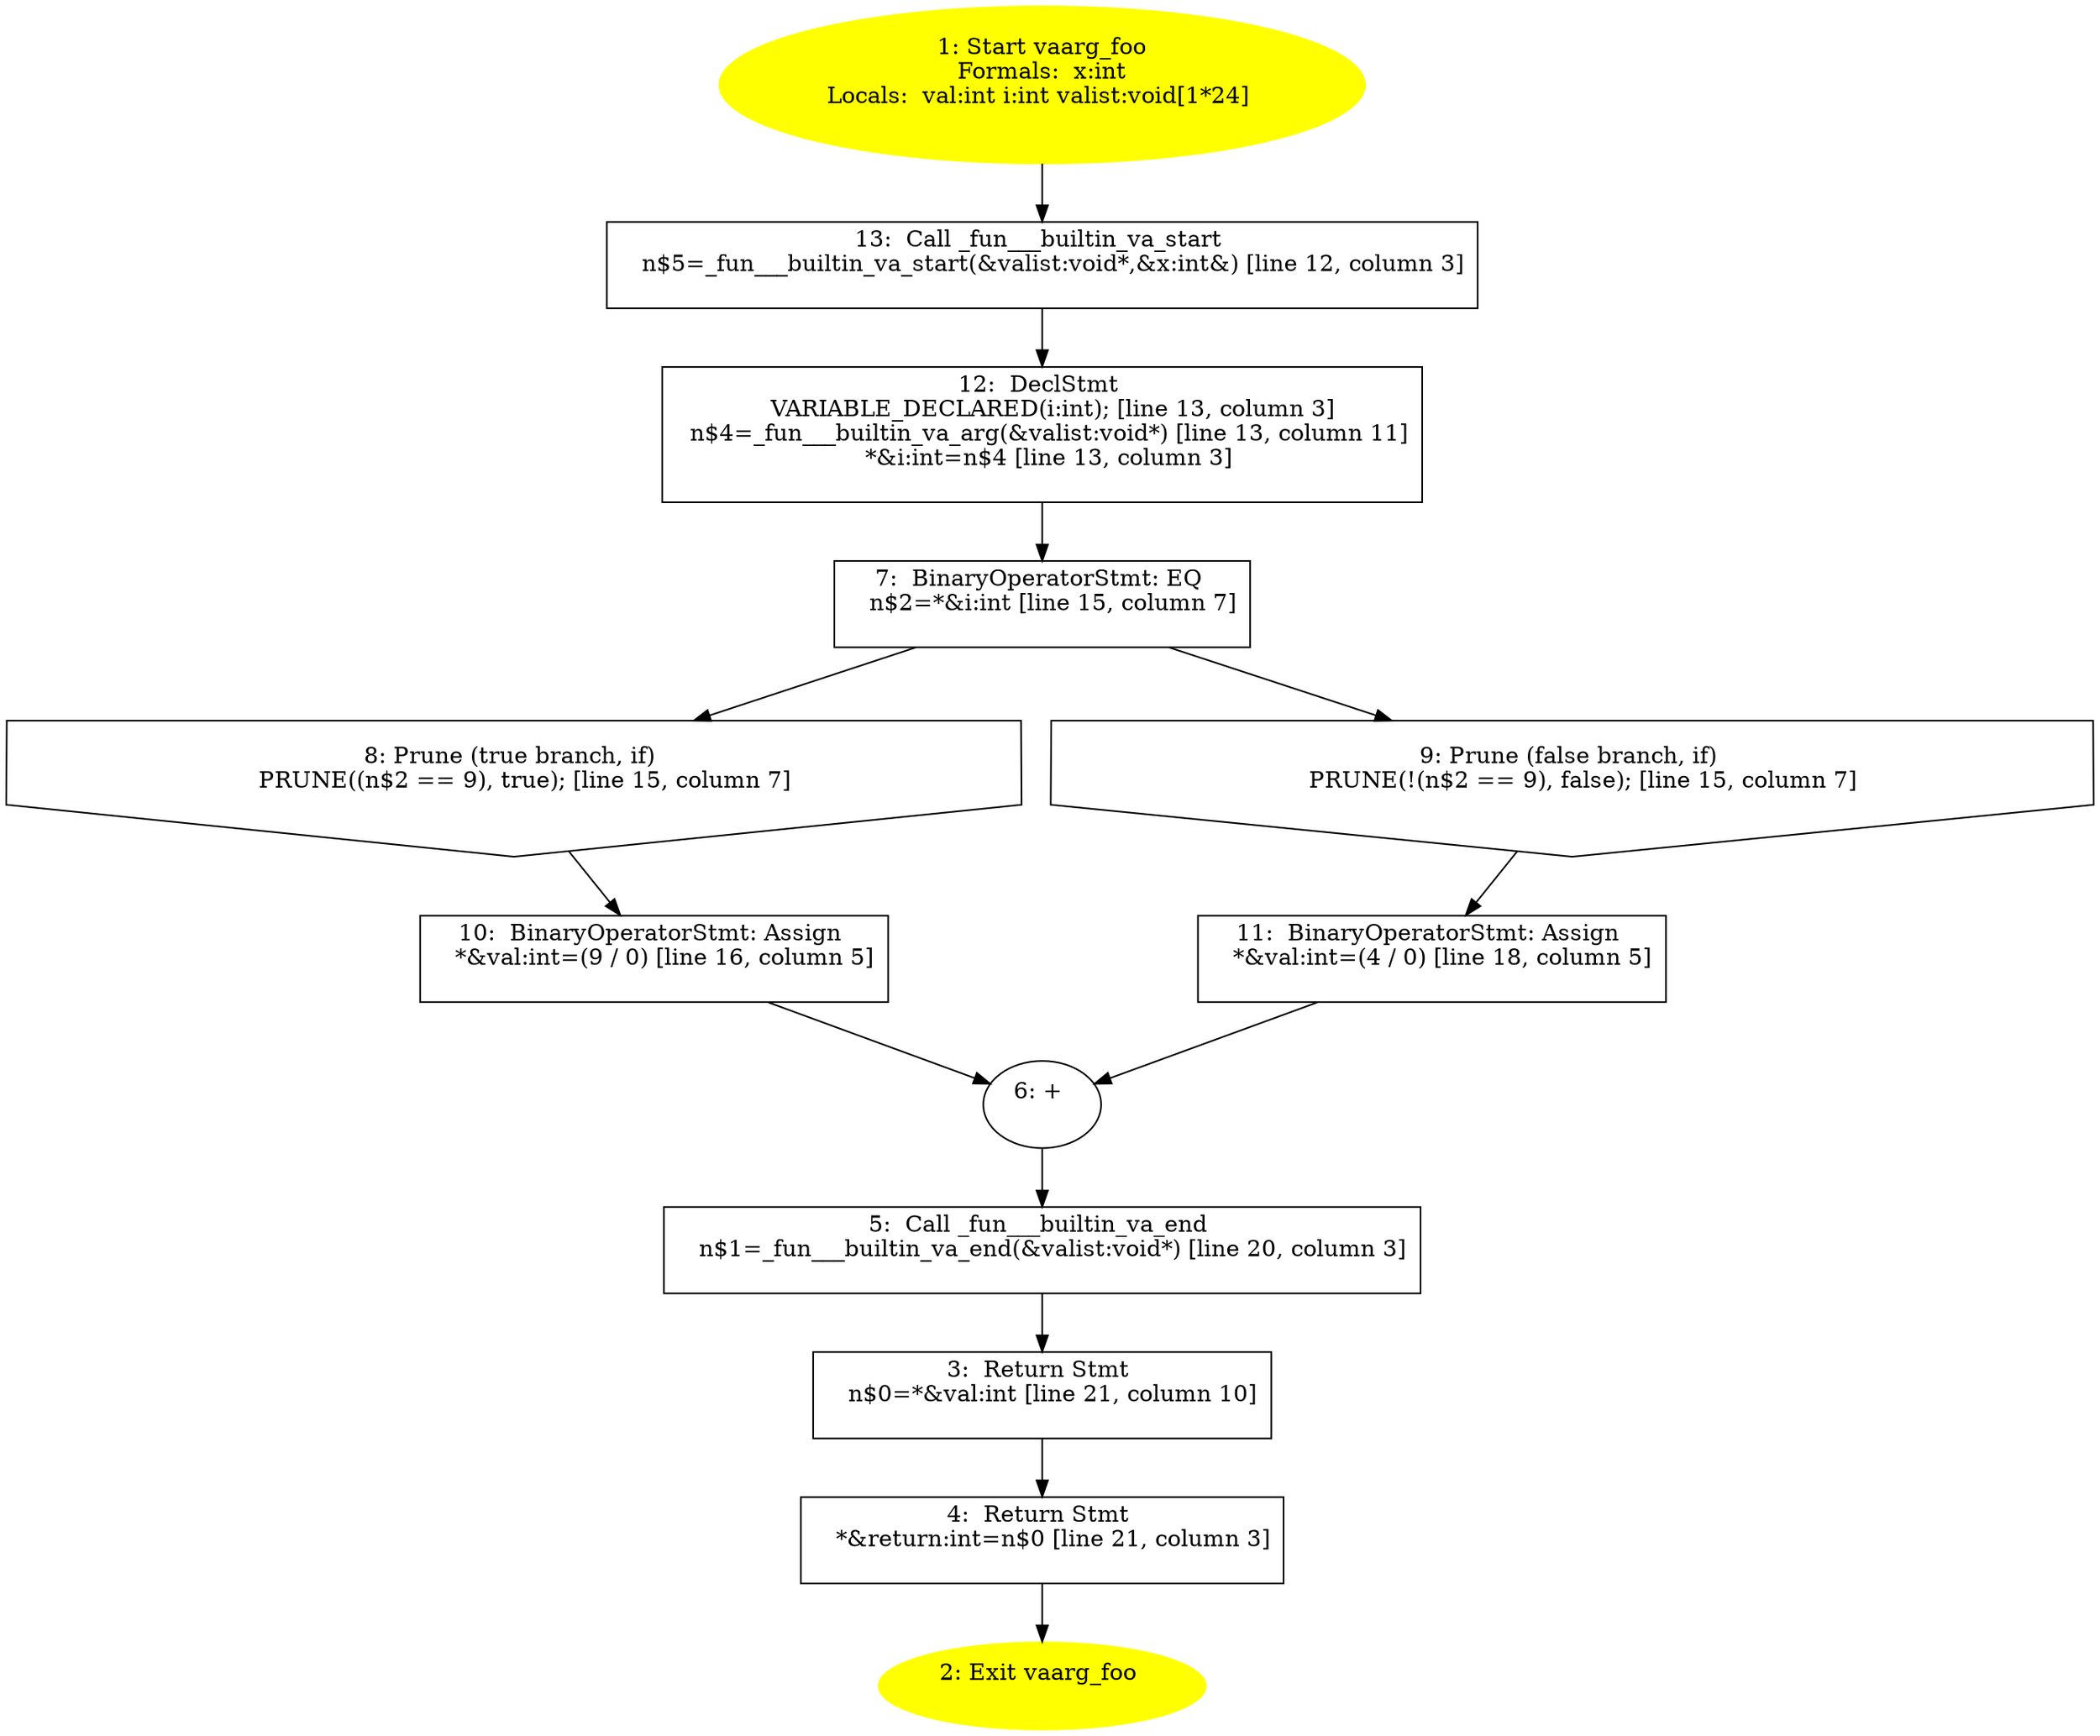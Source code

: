 /* @generated */
digraph cfg {
"vaarg_foo.73af1e8d32c2d09f_1" [label="1: Start vaarg_foo\nFormals:  x:int\nLocals:  val:int i:int valist:void[1*24] \n  " color=yellow style=filled]
	

	 "vaarg_foo.73af1e8d32c2d09f_1" -> "vaarg_foo.73af1e8d32c2d09f_13" ;
"vaarg_foo.73af1e8d32c2d09f_2" [label="2: Exit vaarg_foo \n  " color=yellow style=filled]
	

"vaarg_foo.73af1e8d32c2d09f_3" [label="3:  Return Stmt \n   n$0=*&val:int [line 21, column 10]\n " shape="box"]
	

	 "vaarg_foo.73af1e8d32c2d09f_3" -> "vaarg_foo.73af1e8d32c2d09f_4" ;
"vaarg_foo.73af1e8d32c2d09f_4" [label="4:  Return Stmt \n   *&return:int=n$0 [line 21, column 3]\n " shape="box"]
	

	 "vaarg_foo.73af1e8d32c2d09f_4" -> "vaarg_foo.73af1e8d32c2d09f_2" ;
"vaarg_foo.73af1e8d32c2d09f_5" [label="5:  Call _fun___builtin_va_end \n   n$1=_fun___builtin_va_end(&valist:void*) [line 20, column 3]\n " shape="box"]
	

	 "vaarg_foo.73af1e8d32c2d09f_5" -> "vaarg_foo.73af1e8d32c2d09f_3" ;
"vaarg_foo.73af1e8d32c2d09f_6" [label="6: + \n  " ]
	

	 "vaarg_foo.73af1e8d32c2d09f_6" -> "vaarg_foo.73af1e8d32c2d09f_5" ;
"vaarg_foo.73af1e8d32c2d09f_7" [label="7:  BinaryOperatorStmt: EQ \n   n$2=*&i:int [line 15, column 7]\n " shape="box"]
	

	 "vaarg_foo.73af1e8d32c2d09f_7" -> "vaarg_foo.73af1e8d32c2d09f_8" ;
	 "vaarg_foo.73af1e8d32c2d09f_7" -> "vaarg_foo.73af1e8d32c2d09f_9" ;
"vaarg_foo.73af1e8d32c2d09f_8" [label="8: Prune (true branch, if) \n   PRUNE((n$2 == 9), true); [line 15, column 7]\n " shape="invhouse"]
	

	 "vaarg_foo.73af1e8d32c2d09f_8" -> "vaarg_foo.73af1e8d32c2d09f_10" ;
"vaarg_foo.73af1e8d32c2d09f_9" [label="9: Prune (false branch, if) \n   PRUNE(!(n$2 == 9), false); [line 15, column 7]\n " shape="invhouse"]
	

	 "vaarg_foo.73af1e8d32c2d09f_9" -> "vaarg_foo.73af1e8d32c2d09f_11" ;
"vaarg_foo.73af1e8d32c2d09f_10" [label="10:  BinaryOperatorStmt: Assign \n   *&val:int=(9 / 0) [line 16, column 5]\n " shape="box"]
	

	 "vaarg_foo.73af1e8d32c2d09f_10" -> "vaarg_foo.73af1e8d32c2d09f_6" ;
"vaarg_foo.73af1e8d32c2d09f_11" [label="11:  BinaryOperatorStmt: Assign \n   *&val:int=(4 / 0) [line 18, column 5]\n " shape="box"]
	

	 "vaarg_foo.73af1e8d32c2d09f_11" -> "vaarg_foo.73af1e8d32c2d09f_6" ;
"vaarg_foo.73af1e8d32c2d09f_12" [label="12:  DeclStmt \n   VARIABLE_DECLARED(i:int); [line 13, column 3]\n  n$4=_fun___builtin_va_arg(&valist:void*) [line 13, column 11]\n  *&i:int=n$4 [line 13, column 3]\n " shape="box"]
	

	 "vaarg_foo.73af1e8d32c2d09f_12" -> "vaarg_foo.73af1e8d32c2d09f_7" ;
"vaarg_foo.73af1e8d32c2d09f_13" [label="13:  Call _fun___builtin_va_start \n   n$5=_fun___builtin_va_start(&valist:void*,&x:int&) [line 12, column 3]\n " shape="box"]
	

	 "vaarg_foo.73af1e8d32c2d09f_13" -> "vaarg_foo.73af1e8d32c2d09f_12" ;
}

